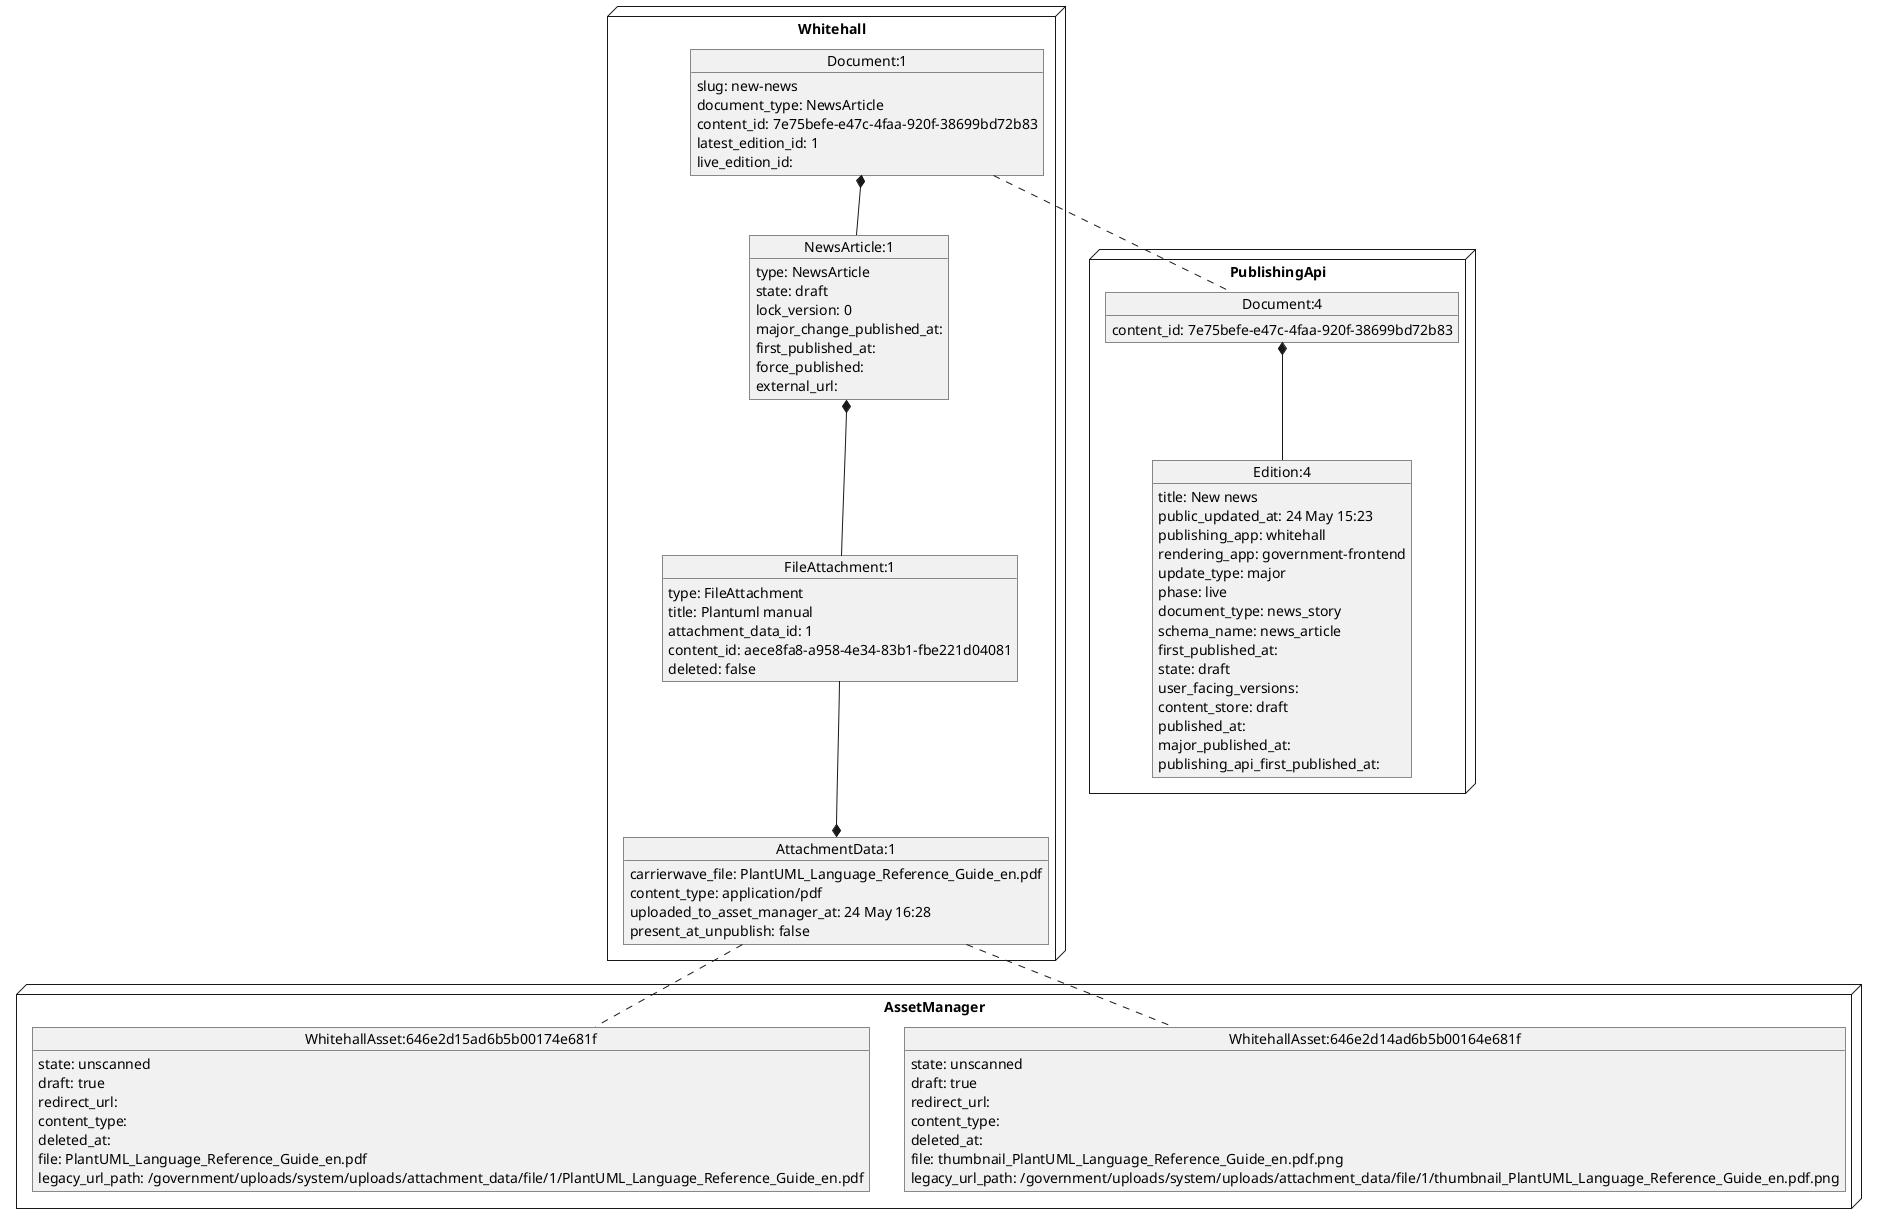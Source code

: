 @startuml
node Whitehall {
object "Document:1" as Document_1 {
  slug: new-news
  document_type: NewsArticle
  content_id: 7e75befe-e47c-4faa-920f-38699bd72b83
  latest_edition_id: 1
  live_edition_id:
}
together {
object "NewsArticle:1" as NewsArticle_1 {
  type: NewsArticle
  state: draft
  lock_version: 0
  major_change_published_at:
  first_published_at:
  force_published:
  external_url:
}
Document_1 *-- NewsArticle_1
object "FileAttachment:1" as FileAttachment_1 {
  type: FileAttachment
  title: Plantuml manual
  attachment_data_id: 1
  content_id: aece8fa8-a958-4e34-83b1-fbe221d04081
  deleted: false
}
NewsArticle_1 *-- FileAttachment_1
}
object "AttachmentData:1" as AttachmentData_1 {
  carrierwave_file: PlantUML_Language_Reference_Guide_en.pdf
  content_type: application/pdf
  uploaded_to_asset_manager_at: 24 May 16:28
  present_at_unpublish: false
}
AttachmentData_1 *-u- FileAttachment_1
}
node AssetManager {
object "WhitehallAsset:646e2d14ad6b5b00164e681f" as am_WhitehallAsset_646e2d14ad6b5b00164e681f {
  state: unscanned
  draft: true
  redirect_url:
  content_type:
  deleted_at:
  file: thumbnail_PlantUML_Language_Reference_Guide_en.pdf.png
  legacy_url_path: /government/uploads/system/uploads/attachment_data/file/1/thumbnail_PlantUML_Language_Reference_Guide_en.pdf.png
}
object "WhitehallAsset:646e2d15ad6b5b00174e681f" as am_WhitehallAsset_646e2d15ad6b5b00174e681f {
  state: unscanned
  draft: true
  redirect_url:
  content_type:
  deleted_at:
  file: PlantUML_Language_Reference_Guide_en.pdf
  legacy_url_path: /government/uploads/system/uploads/attachment_data/file/1/PlantUML_Language_Reference_Guide_en.pdf
}
}
node PublishingApi {
object "Document:4" as pubapi_Document_4 {
  content_id: 7e75befe-e47c-4faa-920f-38699bd72b83
}
object "Edition:4" as pubapi_Edition_4 {
  title: New news
  public_updated_at: 24 May 15:23
  publishing_app: whitehall
  rendering_app: government-frontend
  update_type: major
  phase: live
  document_type: news_story
  schema_name: news_article
  first_published_at:
  state: draft
  user_facing_versions:
  content_store: draft
  published_at:
  major_published_at:
  publishing_api_first_published_at:
}
pubapi_Document_4 *-- pubapi_Edition_4
}
Document_1 .. pubapi_Document_4
AttachmentData_1 .. am_WhitehallAsset_646e2d14ad6b5b00164e681f
AttachmentData_1 .. am_WhitehallAsset_646e2d15ad6b5b00174e681f
@enduml